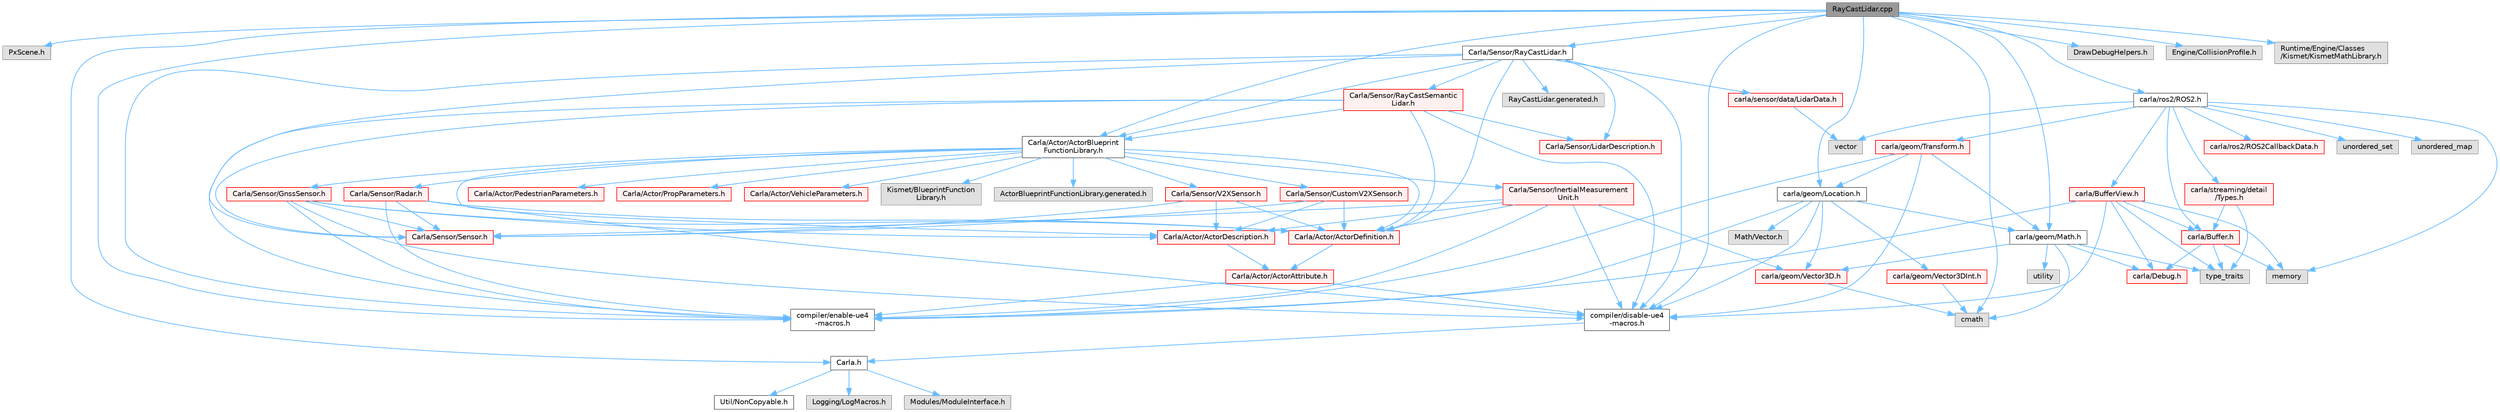 digraph "RayCastLidar.cpp"
{
 // INTERACTIVE_SVG=YES
 // LATEX_PDF_SIZE
  bgcolor="transparent";
  edge [fontname=Helvetica,fontsize=10,labelfontname=Helvetica,labelfontsize=10];
  node [fontname=Helvetica,fontsize=10,shape=box,height=0.2,width=0.4];
  Node1 [id="Node000001",label="RayCastLidar.cpp",height=0.2,width=0.4,color="gray40", fillcolor="grey60", style="filled", fontcolor="black",tooltip=" "];
  Node1 -> Node2 [id="edge1_Node000001_Node000002",color="steelblue1",style="solid",tooltip=" "];
  Node2 [id="Node000002",label="PxScene.h",height=0.2,width=0.4,color="grey60", fillcolor="#E0E0E0", style="filled",tooltip=" "];
  Node1 -> Node3 [id="edge2_Node000001_Node000003",color="steelblue1",style="solid",tooltip=" "];
  Node3 [id="Node000003",label="cmath",height=0.2,width=0.4,color="grey60", fillcolor="#E0E0E0", style="filled",tooltip=" "];
  Node1 -> Node4 [id="edge3_Node000001_Node000004",color="steelblue1",style="solid",tooltip=" "];
  Node4 [id="Node000004",label="Carla.h",height=0.2,width=0.4,color="grey40", fillcolor="white", style="filled",URL="$d7/d7d/Carla_8h.html",tooltip=" "];
  Node4 -> Node5 [id="edge4_Node000004_Node000005",color="steelblue1",style="solid",tooltip=" "];
  Node5 [id="Node000005",label="Util/NonCopyable.h",height=0.2,width=0.4,color="grey40", fillcolor="white", style="filled",URL="$d4/d57/Unreal_2CarlaUE4_2Plugins_2Carla_2Source_2Carla_2Util_2NonCopyable_8h.html",tooltip=" "];
  Node4 -> Node6 [id="edge5_Node000004_Node000006",color="steelblue1",style="solid",tooltip=" "];
  Node6 [id="Node000006",label="Logging/LogMacros.h",height=0.2,width=0.4,color="grey60", fillcolor="#E0E0E0", style="filled",tooltip=" "];
  Node4 -> Node7 [id="edge6_Node000004_Node000007",color="steelblue1",style="solid",tooltip=" "];
  Node7 [id="Node000007",label="Modules/ModuleInterface.h",height=0.2,width=0.4,color="grey60", fillcolor="#E0E0E0", style="filled",tooltip=" "];
  Node1 -> Node8 [id="edge7_Node000001_Node000008",color="steelblue1",style="solid",tooltip=" "];
  Node8 [id="Node000008",label="Carla/Sensor/RayCastLidar.h",height=0.2,width=0.4,color="grey40", fillcolor="white", style="filled",URL="$d1/d53/RayCastLidar_8h.html",tooltip=" "];
  Node8 -> Node9 [id="edge8_Node000008_Node000009",color="steelblue1",style="solid",tooltip=" "];
  Node9 [id="Node000009",label="Carla/Actor/ActorDefinition.h",height=0.2,width=0.4,color="red", fillcolor="#FFF0F0", style="filled",URL="$d0/d65/Unreal_2CarlaUE4_2Plugins_2Carla_2Source_2Carla_2Actor_2ActorDefinition_8h.html",tooltip=" "];
  Node9 -> Node10 [id="edge9_Node000009_Node000010",color="steelblue1",style="solid",tooltip=" "];
  Node10 [id="Node000010",label="Carla/Actor/ActorAttribute.h",height=0.2,width=0.4,color="red", fillcolor="#FFF0F0", style="filled",URL="$d6/d1a/Unreal_2CarlaUE4_2Plugins_2Carla_2Source_2Carla_2Actor_2ActorAttribute_8h.html",tooltip=" "];
  Node10 -> Node11 [id="edge10_Node000010_Node000011",color="steelblue1",style="solid",tooltip=" "];
  Node11 [id="Node000011",label="compiler/disable-ue4\l-macros.h",height=0.2,width=0.4,color="grey40", fillcolor="white", style="filled",URL="$d2/d02/disable-ue4-macros_8h.html",tooltip=" "];
  Node11 -> Node4 [id="edge11_Node000011_Node000004",color="steelblue1",style="solid",tooltip=" "];
  Node10 -> Node14 [id="edge12_Node000010_Node000014",color="steelblue1",style="solid",tooltip=" "];
  Node14 [id="Node000014",label="compiler/enable-ue4\l-macros.h",height=0.2,width=0.4,color="grey40", fillcolor="white", style="filled",URL="$d9/da2/enable-ue4-macros_8h.html",tooltip=" "];
  Node8 -> Node18 [id="edge13_Node000008_Node000018",color="steelblue1",style="solid",tooltip=" "];
  Node18 [id="Node000018",label="Carla/Sensor/LidarDescription.h",height=0.2,width=0.4,color="red", fillcolor="#FFF0F0", style="filled",URL="$de/d92/LidarDescription_8h.html",tooltip=" "];
  Node8 -> Node20 [id="edge14_Node000008_Node000020",color="steelblue1",style="solid",tooltip=" "];
  Node20 [id="Node000020",label="Carla/Sensor/Sensor.h",height=0.2,width=0.4,color="red", fillcolor="#FFF0F0", style="filled",URL="$d7/d7d/Unreal_2CarlaUE4_2Plugins_2Carla_2Source_2Carla_2Sensor_2Sensor_8h.html",tooltip=" "];
  Node8 -> Node342 [id="edge15_Node000008_Node000342",color="steelblue1",style="solid",tooltip=" "];
  Node342 [id="Node000342",label="Carla/Sensor/RayCastSemantic\lLidar.h",height=0.2,width=0.4,color="red", fillcolor="#FFF0F0", style="filled",URL="$de/dc6/RayCastSemanticLidar_8h.html",tooltip=" "];
  Node342 -> Node20 [id="edge16_Node000342_Node000020",color="steelblue1",style="solid",tooltip=" "];
  Node342 -> Node9 [id="edge17_Node000342_Node000009",color="steelblue1",style="solid",tooltip=" "];
  Node342 -> Node18 [id="edge18_Node000342_Node000018",color="steelblue1",style="solid",tooltip=" "];
  Node342 -> Node343 [id="edge19_Node000342_Node000343",color="steelblue1",style="solid",tooltip=" "];
  Node343 [id="Node000343",label="Carla/Actor/ActorBlueprint\lFunctionLibrary.h",height=0.2,width=0.4,color="grey40", fillcolor="white", style="filled",URL="$d7/dda/ActorBlueprintFunctionLibrary_8h.html",tooltip=" "];
  Node343 -> Node9 [id="edge20_Node000343_Node000009",color="steelblue1",style="solid",tooltip=" "];
  Node343 -> Node23 [id="edge21_Node000343_Node000023",color="steelblue1",style="solid",tooltip=" "];
  Node23 [id="Node000023",label="Carla/Actor/ActorDescription.h",height=0.2,width=0.4,color="red", fillcolor="#FFF0F0", style="filled",URL="$d4/de6/Unreal_2CarlaUE4_2Plugins_2Carla_2Source_2Carla_2Actor_2ActorDescription_8h.html",tooltip=" "];
  Node23 -> Node10 [id="edge22_Node000023_Node000010",color="steelblue1",style="solid",tooltip=" "];
  Node343 -> Node344 [id="edge23_Node000343_Node000344",color="steelblue1",style="solid",tooltip=" "];
  Node344 [id="Node000344",label="Carla/Actor/PedestrianParameters.h",height=0.2,width=0.4,color="red", fillcolor="#FFF0F0", style="filled",URL="$d5/dca/PedestrianParameters_8h.html",tooltip=" "];
  Node343 -> Node347 [id="edge24_Node000343_Node000347",color="steelblue1",style="solid",tooltip=" "];
  Node347 [id="Node000347",label="Carla/Actor/PropParameters.h",height=0.2,width=0.4,color="red", fillcolor="#FFF0F0", style="filled",URL="$dc/d01/PropParameters_8h.html",tooltip=" "];
  Node343 -> Node350 [id="edge25_Node000343_Node000350",color="steelblue1",style="solid",tooltip=" "];
  Node350 [id="Node000350",label="Carla/Actor/VehicleParameters.h",height=0.2,width=0.4,color="red", fillcolor="#FFF0F0", style="filled",URL="$d1/d1b/VehicleParameters_8h.html",tooltip=" "];
  Node343 -> Node352 [id="edge26_Node000343_Node000352",color="steelblue1",style="solid",tooltip=" "];
  Node352 [id="Node000352",label="Carla/Sensor/GnssSensor.h",height=0.2,width=0.4,color="red", fillcolor="#FFF0F0", style="filled",URL="$d9/d73/GnssSensor_8h.html",tooltip=" "];
  Node352 -> Node20 [id="edge27_Node000352_Node000020",color="steelblue1",style="solid",tooltip=" "];
  Node352 -> Node9 [id="edge28_Node000352_Node000009",color="steelblue1",style="solid",tooltip=" "];
  Node352 -> Node23 [id="edge29_Node000352_Node000023",color="steelblue1",style="solid",tooltip=" "];
  Node352 -> Node11 [id="edge30_Node000352_Node000011",color="steelblue1",style="solid",tooltip=" "];
  Node352 -> Node14 [id="edge31_Node000352_Node000014",color="steelblue1",style="solid",tooltip=" "];
  Node343 -> Node354 [id="edge32_Node000343_Node000354",color="steelblue1",style="solid",tooltip=" "];
  Node354 [id="Node000354",label="Carla/Sensor/Radar.h",height=0.2,width=0.4,color="red", fillcolor="#FFF0F0", style="filled",URL="$d6/de9/Radar_8h.html",tooltip=" "];
  Node354 -> Node20 [id="edge33_Node000354_Node000020",color="steelblue1",style="solid",tooltip=" "];
  Node354 -> Node9 [id="edge34_Node000354_Node000009",color="steelblue1",style="solid",tooltip=" "];
  Node354 -> Node11 [id="edge35_Node000354_Node000011",color="steelblue1",style="solid",tooltip=" "];
  Node354 -> Node14 [id="edge36_Node000354_Node000014",color="steelblue1",style="solid",tooltip=" "];
  Node343 -> Node356 [id="edge37_Node000343_Node000356",color="steelblue1",style="solid",tooltip=" "];
  Node356 [id="Node000356",label="Carla/Sensor/InertialMeasurement\lUnit.h",height=0.2,width=0.4,color="red", fillcolor="#FFF0F0", style="filled",URL="$d7/dfa/InertialMeasurementUnit_8h.html",tooltip=" "];
  Node356 -> Node20 [id="edge38_Node000356_Node000020",color="steelblue1",style="solid",tooltip=" "];
  Node356 -> Node9 [id="edge39_Node000356_Node000009",color="steelblue1",style="solid",tooltip=" "];
  Node356 -> Node23 [id="edge40_Node000356_Node000023",color="steelblue1",style="solid",tooltip=" "];
  Node356 -> Node11 [id="edge41_Node000356_Node000011",color="steelblue1",style="solid",tooltip=" "];
  Node356 -> Node51 [id="edge42_Node000356_Node000051",color="steelblue1",style="solid",tooltip=" "];
  Node51 [id="Node000051",label="carla/geom/Vector3D.h",height=0.2,width=0.4,color="red", fillcolor="#FFF0F0", style="filled",URL="$de/d70/geom_2Vector3D_8h.html",tooltip=" "];
  Node51 -> Node3 [id="edge43_Node000051_Node000003",color="steelblue1",style="solid",tooltip=" "];
  Node356 -> Node14 [id="edge44_Node000356_Node000014",color="steelblue1",style="solid",tooltip=" "];
  Node343 -> Node358 [id="edge45_Node000343_Node000358",color="steelblue1",style="solid",tooltip=" "];
  Node358 [id="Node000358",label="Carla/Sensor/V2XSensor.h",height=0.2,width=0.4,color="red", fillcolor="#FFF0F0", style="filled",URL="$d1/d71/V2XSensor_8h.html",tooltip=" "];
  Node358 -> Node20 [id="edge46_Node000358_Node000020",color="steelblue1",style="solid",tooltip=" "];
  Node358 -> Node9 [id="edge47_Node000358_Node000009",color="steelblue1",style="solid",tooltip=" "];
  Node358 -> Node23 [id="edge48_Node000358_Node000023",color="steelblue1",style="solid",tooltip=" "];
  Node343 -> Node363 [id="edge49_Node000343_Node000363",color="steelblue1",style="solid",tooltip=" "];
  Node363 [id="Node000363",label="Carla/Sensor/CustomV2XSensor.h",height=0.2,width=0.4,color="red", fillcolor="#FFF0F0", style="filled",URL="$df/d4b/CustomV2XSensor_8h.html",tooltip=" "];
  Node363 -> Node20 [id="edge50_Node000363_Node000020",color="steelblue1",style="solid",tooltip=" "];
  Node363 -> Node9 [id="edge51_Node000363_Node000009",color="steelblue1",style="solid",tooltip=" "];
  Node363 -> Node23 [id="edge52_Node000363_Node000023",color="steelblue1",style="solid",tooltip=" "];
  Node343 -> Node264 [id="edge53_Node000343_Node000264",color="steelblue1",style="solid",tooltip=" "];
  Node264 [id="Node000264",label="Kismet/BlueprintFunction\lLibrary.h",height=0.2,width=0.4,color="grey60", fillcolor="#E0E0E0", style="filled",tooltip=" "];
  Node343 -> Node365 [id="edge54_Node000343_Node000365",color="steelblue1",style="solid",tooltip=" "];
  Node365 [id="Node000365",label="ActorBlueprintFunctionLibrary.generated.h",height=0.2,width=0.4,color="grey60", fillcolor="#E0E0E0", style="filled",tooltip=" "];
  Node342 -> Node11 [id="edge55_Node000342_Node000011",color="steelblue1",style="solid",tooltip=" "];
  Node342 -> Node14 [id="edge56_Node000342_Node000014",color="steelblue1",style="solid",tooltip=" "];
  Node8 -> Node343 [id="edge57_Node000008_Node000343",color="steelblue1",style="solid",tooltip=" "];
  Node8 -> Node11 [id="edge58_Node000008_Node000011",color="steelblue1",style="solid",tooltip=" "];
  Node8 -> Node126 [id="edge59_Node000008_Node000126",color="steelblue1",style="solid",tooltip=" "];
  Node126 [id="Node000126",label="carla/sensor/data/LidarData.h",height=0.2,width=0.4,color="red", fillcolor="#FFF0F0", style="filled",URL="$de/df5/LidarData_8h.html",tooltip=" "];
  Node126 -> Node66 [id="edge60_Node000126_Node000066",color="steelblue1",style="solid",tooltip=" "];
  Node66 [id="Node000066",label="vector",height=0.2,width=0.4,color="grey60", fillcolor="#E0E0E0", style="filled",tooltip=" "];
  Node8 -> Node14 [id="edge61_Node000008_Node000014",color="steelblue1",style="solid",tooltip=" "];
  Node8 -> Node367 [id="edge62_Node000008_Node000367",color="steelblue1",style="solid",tooltip=" "];
  Node367 [id="Node000367",label="RayCastLidar.generated.h",height=0.2,width=0.4,color="grey60", fillcolor="#E0E0E0", style="filled",tooltip=" "];
  Node1 -> Node343 [id="edge63_Node000001_Node000343",color="steelblue1",style="solid",tooltip=" "];
  Node1 -> Node53 [id="edge64_Node000001_Node000053",color="steelblue1",style="solid",tooltip=" "];
  Node53 [id="Node000053",label="carla/geom/Math.h",height=0.2,width=0.4,color="grey40", fillcolor="white", style="filled",URL="$db/d8a/Math_8h.html",tooltip=" "];
  Node53 -> Node33 [id="edge65_Node000053_Node000033",color="steelblue1",style="solid",tooltip=" "];
  Node33 [id="Node000033",label="carla/Debug.h",height=0.2,width=0.4,color="red", fillcolor="#FFF0F0", style="filled",URL="$d4/deb/Debug_8h.html",tooltip=" "];
  Node53 -> Node51 [id="edge66_Node000053_Node000051",color="steelblue1",style="solid",tooltip=" "];
  Node53 -> Node3 [id="edge67_Node000053_Node000003",color="steelblue1",style="solid",tooltip=" "];
  Node53 -> Node43 [id="edge68_Node000053_Node000043",color="steelblue1",style="solid",tooltip=" "];
  Node43 [id="Node000043",label="type_traits",height=0.2,width=0.4,color="grey60", fillcolor="#E0E0E0", style="filled",tooltip=" "];
  Node53 -> Node54 [id="edge69_Node000053_Node000054",color="steelblue1",style="solid",tooltip=" "];
  Node54 [id="Node000054",label="utility",height=0.2,width=0.4,color="grey60", fillcolor="#E0E0E0", style="filled",tooltip=" "];
  Node1 -> Node11 [id="edge70_Node000001_Node000011",color="steelblue1",style="solid",tooltip=" "];
  Node1 -> Node98 [id="edge71_Node000001_Node000098",color="steelblue1",style="solid",tooltip=" "];
  Node98 [id="Node000098",label="carla/ros2/ROS2.h",height=0.2,width=0.4,color="grey40", fillcolor="white", style="filled",URL="$da/db8/ROS2_8h.html",tooltip=" "];
  Node98 -> Node32 [id="edge72_Node000098_Node000032",color="steelblue1",style="solid",tooltip=" "];
  Node32 [id="Node000032",label="carla/Buffer.h",height=0.2,width=0.4,color="red", fillcolor="#FFF0F0", style="filled",URL="$d2/dda/carla_2Buffer_8h.html",tooltip=" "];
  Node32 -> Node33 [id="edge73_Node000032_Node000033",color="steelblue1",style="solid",tooltip=" "];
  Node32 -> Node42 [id="edge74_Node000032_Node000042",color="steelblue1",style="solid",tooltip=" "];
  Node42 [id="Node000042",label="memory",height=0.2,width=0.4,color="grey60", fillcolor="#E0E0E0", style="filled",tooltip=" "];
  Node32 -> Node43 [id="edge75_Node000032_Node000043",color="steelblue1",style="solid",tooltip=" "];
  Node98 -> Node99 [id="edge76_Node000098_Node000099",color="steelblue1",style="solid",tooltip=" "];
  Node99 [id="Node000099",label="carla/BufferView.h",height=0.2,width=0.4,color="red", fillcolor="#FFF0F0", style="filled",URL="$d8/dee/BufferView_8h.html",tooltip=" "];
  Node99 -> Node32 [id="edge77_Node000099_Node000032",color="steelblue1",style="solid",tooltip=" "];
  Node99 -> Node33 [id="edge78_Node000099_Node000033",color="steelblue1",style="solid",tooltip=" "];
  Node99 -> Node42 [id="edge79_Node000099_Node000042",color="steelblue1",style="solid",tooltip=" "];
  Node99 -> Node43 [id="edge80_Node000099_Node000043",color="steelblue1",style="solid",tooltip=" "];
  Node99 -> Node14 [id="edge81_Node000099_Node000014",color="steelblue1",style="solid",tooltip=" "];
  Node99 -> Node11 [id="edge82_Node000099_Node000011",color="steelblue1",style="solid",tooltip=" "];
  Node98 -> Node49 [id="edge83_Node000098_Node000049",color="steelblue1",style="solid",tooltip=" "];
  Node49 [id="Node000049",label="carla/geom/Transform.h",height=0.2,width=0.4,color="red", fillcolor="#FFF0F0", style="filled",URL="$de/d17/geom_2Transform_8h.html",tooltip=" "];
  Node49 -> Node50 [id="edge84_Node000049_Node000050",color="steelblue1",style="solid",tooltip=" "];
  Node50 [id="Node000050",label="carla/geom/Location.h",height=0.2,width=0.4,color="grey40", fillcolor="white", style="filled",URL="$d9/d8b/geom_2Location_8h.html",tooltip=" "];
  Node50 -> Node51 [id="edge85_Node000050_Node000051",color="steelblue1",style="solid",tooltip=" "];
  Node50 -> Node52 [id="edge86_Node000050_Node000052",color="steelblue1",style="solid",tooltip=" "];
  Node52 [id="Node000052",label="carla/geom/Vector3DInt.h",height=0.2,width=0.4,color="red", fillcolor="#FFF0F0", style="filled",URL="$d1/da4/Vector3DInt_8h.html",tooltip=" "];
  Node52 -> Node3 [id="edge87_Node000052_Node000003",color="steelblue1",style="solid",tooltip=" "];
  Node50 -> Node53 [id="edge88_Node000050_Node000053",color="steelblue1",style="solid",tooltip=" "];
  Node50 -> Node14 [id="edge89_Node000050_Node000014",color="steelblue1",style="solid",tooltip=" "];
  Node50 -> Node55 [id="edge90_Node000050_Node000055",color="steelblue1",style="solid",tooltip=" "];
  Node55 [id="Node000055",label="Math/Vector.h",height=0.2,width=0.4,color="grey60", fillcolor="#E0E0E0", style="filled",tooltip=" "];
  Node50 -> Node11 [id="edge91_Node000050_Node000011",color="steelblue1",style="solid",tooltip=" "];
  Node49 -> Node53 [id="edge92_Node000049_Node000053",color="steelblue1",style="solid",tooltip=" "];
  Node49 -> Node14 [id="edge93_Node000049_Node000014",color="steelblue1",style="solid",tooltip=" "];
  Node49 -> Node11 [id="edge94_Node000049_Node000011",color="steelblue1",style="solid",tooltip=" "];
  Node98 -> Node101 [id="edge95_Node000098_Node000101",color="steelblue1",style="solid",tooltip=" "];
  Node101 [id="Node000101",label="carla/ros2/ROS2CallbackData.h",height=0.2,width=0.4,color="red", fillcolor="#FFF0F0", style="filled",URL="$d2/d6c/ROS2CallbackData_8h.html",tooltip=" "];
  Node98 -> Node103 [id="edge96_Node000098_Node000103",color="steelblue1",style="solid",tooltip=" "];
  Node103 [id="Node000103",label="carla/streaming/detail\l/Types.h",height=0.2,width=0.4,color="red", fillcolor="#FFF0F0", style="filled",URL="$d7/df8/Types_8h.html",tooltip=" "];
  Node103 -> Node32 [id="edge97_Node000103_Node000032",color="steelblue1",style="solid",tooltip=" "];
  Node103 -> Node43 [id="edge98_Node000103_Node000043",color="steelblue1",style="solid",tooltip=" "];
  Node98 -> Node104 [id="edge99_Node000098_Node000104",color="steelblue1",style="solid",tooltip=" "];
  Node104 [id="Node000104",label="unordered_set",height=0.2,width=0.4,color="grey60", fillcolor="#E0E0E0", style="filled",tooltip=" "];
  Node98 -> Node105 [id="edge100_Node000098_Node000105",color="steelblue1",style="solid",tooltip=" "];
  Node105 [id="Node000105",label="unordered_map",height=0.2,width=0.4,color="grey60", fillcolor="#E0E0E0", style="filled",tooltip=" "];
  Node98 -> Node42 [id="edge101_Node000098_Node000042",color="steelblue1",style="solid",tooltip=" "];
  Node98 -> Node66 [id="edge102_Node000098_Node000066",color="steelblue1",style="solid",tooltip=" "];
  Node1 -> Node50 [id="edge103_Node000001_Node000050",color="steelblue1",style="solid",tooltip=" "];
  Node1 -> Node14 [id="edge104_Node000001_Node000014",color="steelblue1",style="solid",tooltip=" "];
  Node1 -> Node368 [id="edge105_Node000001_Node000368",color="steelblue1",style="solid",tooltip=" "];
  Node368 [id="Node000368",label="DrawDebugHelpers.h",height=0.2,width=0.4,color="grey60", fillcolor="#E0E0E0", style="filled",tooltip=" "];
  Node1 -> Node369 [id="edge106_Node000001_Node000369",color="steelblue1",style="solid",tooltip=" "];
  Node369 [id="Node000369",label="Engine/CollisionProfile.h",height=0.2,width=0.4,color="grey60", fillcolor="#E0E0E0", style="filled",tooltip=" "];
  Node1 -> Node370 [id="edge107_Node000001_Node000370",color="steelblue1",style="solid",tooltip=" "];
  Node370 [id="Node000370",label="Runtime/Engine/Classes\l/Kismet/KismetMathLibrary.h",height=0.2,width=0.4,color="grey60", fillcolor="#E0E0E0", style="filled",tooltip=" "];
}
